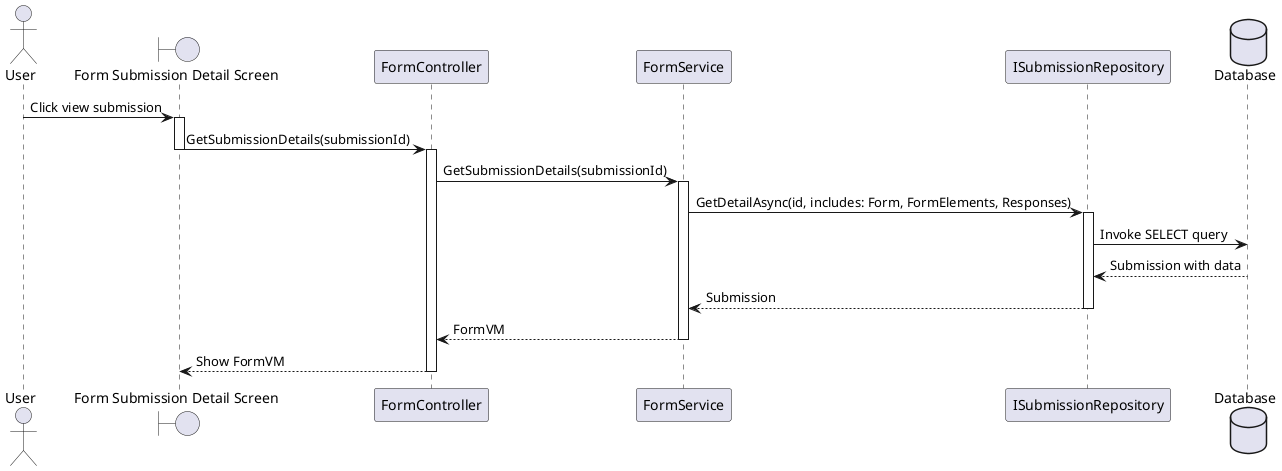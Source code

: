 ' @startuml
' actor Admin
' boundary "Form Submission Detail View" as Screen
' participant "FormController" as Controller
' participant "IMapper" as Mapper
' participant "DPMSContext" as Context
' participant "FormVM" as FormView
' participant "FormElementVM" as ElementView
' database "Database" as DB

' Admin -> Screen : Open a form submission
' activate Screen
' Screen -> Controller : GetSubmissionDetails(submissionId)
' deactivate Screen
' activate Controller

' Controller -> Context : Get FormSubmission + Form + Elements + Responses
' activate Context
' Context -> DB : SELECT * FROM Form, FormElements, Responses WHERE SubmissionId = ?
' DB --> Context : Form + Responses
' Context --> Controller : Form + Responses
' deactivate Context

' Controller -> Mapper : Map Form to FormVM
' activate Mapper
' Mapper --> Controller : FormVM (includes FormElementVM list)
' deactivate Mapper

' Controller -> Controller : AssignValues(FormElementVMs, Responses)
' note right of Controller
' Recursively traverses element tree\nand assigns response value by FormElementId
' end note

' Controller --> Screen : Return FormVM (with values)
' deactivate Controller
' @enduml

@startuml
actor "User" as Admin
boundary "Form Submission Detail Screen" as Screen
participant "FormController" as Controller
participant "FormService" as Service
participant "ISubmissionRepository" as Repo
database "Database" as DB

Admin -> Screen : Click view submission
activate Screen
Screen -> Controller : GetSubmissionDetails(submissionId)
deactivate Screen
activate Controller

Controller -> Service : GetSubmissionDetails(submissionId)
activate Service

Service -> Repo : GetDetailAsync(id, includes: Form, FormElements, Responses)
activate Repo
Repo -> DB : Invoke SELECT query
DB --> Repo : Submission with data
Repo --> Service : Submission
deactivate Repo

Service --> Controller : FormVM
deactivate Service
Controller --> Screen : Show FormVM
deactivate Controller
@enduml
